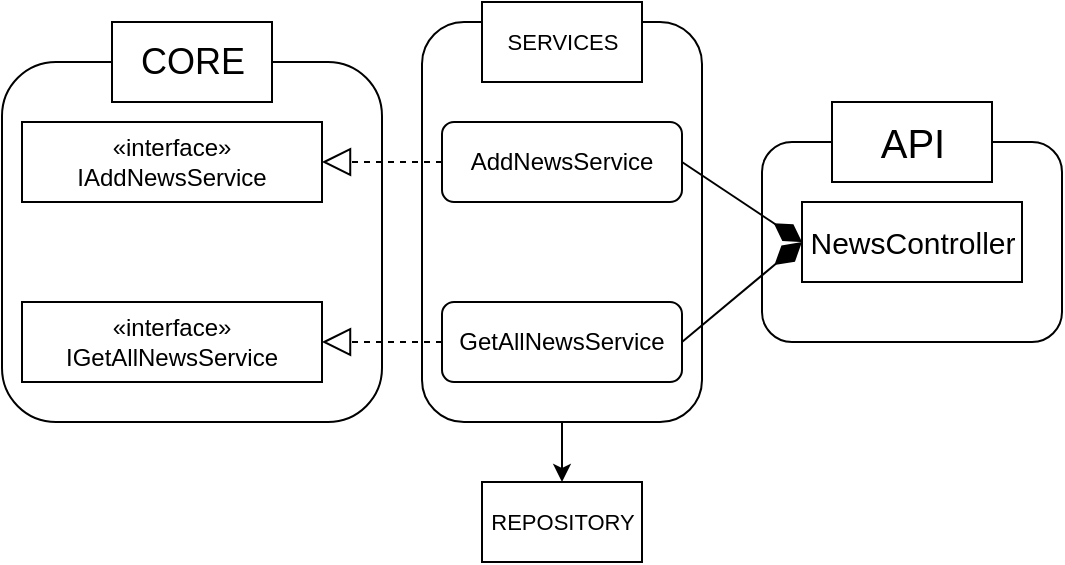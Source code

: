 <mxfile version="13.7.8" type="device"><diagram id="6M4rxLWESdw9CKWPcG4Q" name="Page-1"><mxGraphModel dx="780" dy="762" grid="1" gridSize="10" guides="1" tooltips="1" connect="1" arrows="1" fold="1" page="1" pageScale="1" pageWidth="827" pageHeight="1169" math="0" shadow="0"><root><mxCell id="0"/><mxCell id="1" parent="0"/><mxCell id="S2r5mmSlyGyZdeC5At1b-23" value="" style="rounded=1;whiteSpace=wrap;html=1;" vertex="1" parent="1"><mxGeometry x="430" y="110" width="150" height="100" as="geometry"/></mxCell><mxCell id="S2r5mmSlyGyZdeC5At1b-1" value="" style="rounded=1;whiteSpace=wrap;html=1;" vertex="1" parent="1"><mxGeometry x="50" y="70" width="190" height="180" as="geometry"/></mxCell><mxCell id="S2r5mmSlyGyZdeC5At1b-18" style="edgeStyle=orthogonalEdgeStyle;rounded=0;orthogonalLoop=1;jettySize=auto;html=1;entryX=0.5;entryY=0;entryDx=0;entryDy=0;" edge="1" parent="1" source="S2r5mmSlyGyZdeC5At1b-2" target="S2r5mmSlyGyZdeC5At1b-17"><mxGeometry relative="1" as="geometry"/></mxCell><mxCell id="S2r5mmSlyGyZdeC5At1b-2" value="" style="rounded=1;whiteSpace=wrap;html=1;" vertex="1" parent="1"><mxGeometry x="260" y="50" width="140" height="200" as="geometry"/></mxCell><mxCell id="S2r5mmSlyGyZdeC5At1b-3" value="&lt;font style=&quot;font-size: 11px&quot;&gt;SERVICES&lt;/font&gt;" style="html=1;" vertex="1" parent="1"><mxGeometry x="290" y="40" width="80" height="40" as="geometry"/></mxCell><mxCell id="S2r5mmSlyGyZdeC5At1b-4" value="AddNewsService" style="rounded=1;whiteSpace=wrap;html=1;" vertex="1" parent="1"><mxGeometry x="270" y="100" width="120" height="40" as="geometry"/></mxCell><mxCell id="S2r5mmSlyGyZdeC5At1b-5" value="&lt;span&gt;«interface»&lt;/span&gt;&lt;br style=&quot;padding: 0px ; margin: 0px&quot;&gt;&lt;span&gt;IAddNewsService&lt;/span&gt;" style="rounded=0;whiteSpace=wrap;html=1;" vertex="1" parent="1"><mxGeometry x="60" y="100" width="150" height="40" as="geometry"/></mxCell><mxCell id="S2r5mmSlyGyZdeC5At1b-6" value="" style="endArrow=block;dashed=1;endFill=0;endSize=12;html=1;exitX=0;exitY=0.5;exitDx=0;exitDy=0;entryX=1;entryY=0.5;entryDx=0;entryDy=0;" edge="1" parent="1" source="S2r5mmSlyGyZdeC5At1b-4" target="S2r5mmSlyGyZdeC5At1b-5"><mxGeometry width="160" relative="1" as="geometry"><mxPoint x="320" y="190" as="sourcePoint"/><mxPoint x="480" y="190" as="targetPoint"/></mxGeometry></mxCell><mxCell id="S2r5mmSlyGyZdeC5At1b-7" value="GetAllNewsService" style="rounded=1;whiteSpace=wrap;html=1;" vertex="1" parent="1"><mxGeometry x="270" y="190" width="120" height="40" as="geometry"/></mxCell><mxCell id="S2r5mmSlyGyZdeC5At1b-10" value="&lt;font style=&quot;font-size: 20px&quot;&gt;API&lt;/font&gt;" style="html=1;" vertex="1" parent="1"><mxGeometry x="465" y="90" width="80" height="40" as="geometry"/></mxCell><mxCell id="S2r5mmSlyGyZdeC5At1b-11" style="edgeStyle=orthogonalEdgeStyle;rounded=0;orthogonalLoop=1;jettySize=auto;html=1;exitX=0.5;exitY=1;exitDx=0;exitDy=0;" edge="1" parent="1" source="S2r5mmSlyGyZdeC5At1b-2" target="S2r5mmSlyGyZdeC5At1b-2"><mxGeometry relative="1" as="geometry"/></mxCell><mxCell id="S2r5mmSlyGyZdeC5At1b-12" value="&lt;font style=&quot;font-size: 18px&quot;&gt;CORE&lt;/font&gt;" style="html=1;" vertex="1" parent="1"><mxGeometry x="105" y="50" width="80" height="40" as="geometry"/></mxCell><mxCell id="S2r5mmSlyGyZdeC5At1b-13" value="&lt;span&gt;«interface»&lt;/span&gt;&lt;br style=&quot;padding: 0px ; margin: 0px&quot;&gt;&lt;span&gt;IGetAllNewsService&lt;/span&gt;" style="rounded=0;whiteSpace=wrap;html=1;" vertex="1" parent="1"><mxGeometry x="60" y="190" width="150" height="40" as="geometry"/></mxCell><mxCell id="S2r5mmSlyGyZdeC5At1b-14" value="" style="endArrow=block;dashed=1;endFill=0;endSize=12;html=1;exitX=0;exitY=0.5;exitDx=0;exitDy=0;entryX=1;entryY=0.5;entryDx=0;entryDy=0;" edge="1" parent="1" source="S2r5mmSlyGyZdeC5At1b-7" target="S2r5mmSlyGyZdeC5At1b-13"><mxGeometry width="160" relative="1" as="geometry"><mxPoint x="280" y="130" as="sourcePoint"/><mxPoint x="220" y="130" as="targetPoint"/></mxGeometry></mxCell><mxCell id="S2r5mmSlyGyZdeC5At1b-17" value="&lt;font style=&quot;font-size: 11px&quot;&gt;REPOSITORY&lt;/font&gt;" style="html=1;" vertex="1" parent="1"><mxGeometry x="290" y="280" width="80" height="40" as="geometry"/></mxCell><mxCell id="S2r5mmSlyGyZdeC5At1b-20" value="&lt;font style=&quot;font-size: 15px&quot;&gt;NewsController&lt;/font&gt;" style="html=1;" vertex="1" parent="1"><mxGeometry x="450" y="140" width="110" height="40" as="geometry"/></mxCell><mxCell id="S2r5mmSlyGyZdeC5At1b-21" value="" style="endArrow=diamondThin;endFill=1;endSize=14;html=1;entryX=0;entryY=0.5;entryDx=0;entryDy=0;exitX=1;exitY=0.5;exitDx=0;exitDy=0;" edge="1" parent="1" source="S2r5mmSlyGyZdeC5At1b-4" target="S2r5mmSlyGyZdeC5At1b-20"><mxGeometry width="160" relative="1" as="geometry"><mxPoint x="320" y="360" as="sourcePoint"/><mxPoint x="480" y="360" as="targetPoint"/></mxGeometry></mxCell><mxCell id="S2r5mmSlyGyZdeC5At1b-22" value="" style="endArrow=diamondThin;endFill=1;endSize=15;html=1;entryX=0;entryY=0.5;entryDx=0;entryDy=0;exitX=1;exitY=0.5;exitDx=0;exitDy=0;" edge="1" parent="1" source="S2r5mmSlyGyZdeC5At1b-7" target="S2r5mmSlyGyZdeC5At1b-20"><mxGeometry width="160" relative="1" as="geometry"><mxPoint x="400" y="130" as="sourcePoint"/><mxPoint x="470" y="170" as="targetPoint"/></mxGeometry></mxCell></root></mxGraphModel></diagram></mxfile>